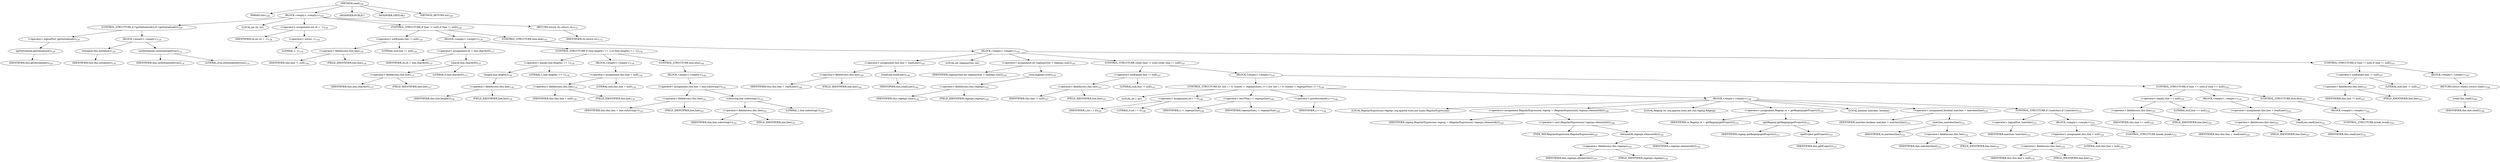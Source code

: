 digraph "read" {  
"84" [label = <(METHOD,read)<SUB>128</SUB>> ]
"8" [label = <(PARAM,this)<SUB>128</SUB>> ]
"85" [label = <(BLOCK,&lt;empty&gt;,&lt;empty&gt;)<SUB>128</SUB>> ]
"86" [label = <(CONTROL_STRUCTURE,if (!getInitialized()),if (!getInitialized()))<SUB>129</SUB>> ]
"87" [label = <(&lt;operator&gt;.logicalNot,!getInitialized())<SUB>129</SUB>> ]
"88" [label = <(getInitialized,getInitialized())<SUB>129</SUB>> ]
"7" [label = <(IDENTIFIER,this,getInitialized())<SUB>129</SUB>> ]
"89" [label = <(BLOCK,&lt;empty&gt;,&lt;empty&gt;)<SUB>129</SUB>> ]
"90" [label = <(initialize,this.initialize())<SUB>130</SUB>> ]
"9" [label = <(IDENTIFIER,this,this.initialize())<SUB>130</SUB>> ]
"91" [label = <(setInitialized,setInitialized(true))<SUB>131</SUB>> ]
"10" [label = <(IDENTIFIER,this,setInitialized(true))<SUB>131</SUB>> ]
"92" [label = <(LITERAL,true,setInitialized(true))<SUB>131</SUB>> ]
"93" [label = <(LOCAL,int ch: int)> ]
"94" [label = <(&lt;operator&gt;.assignment,int ch = -1)<SUB>134</SUB>> ]
"95" [label = <(IDENTIFIER,ch,int ch = -1)<SUB>134</SUB>> ]
"96" [label = <(&lt;operator&gt;.minus,-1)<SUB>134</SUB>> ]
"97" [label = <(LITERAL,1,-1)<SUB>134</SUB>> ]
"98" [label = <(CONTROL_STRUCTURE,if (line != null),if (line != null))<SUB>136</SUB>> ]
"99" [label = <(&lt;operator&gt;.notEquals,line != null)<SUB>136</SUB>> ]
"100" [label = <(&lt;operator&gt;.fieldAccess,this.line)<SUB>136</SUB>> ]
"101" [label = <(IDENTIFIER,this,line != null)<SUB>136</SUB>> ]
"102" [label = <(FIELD_IDENTIFIER,line,line)<SUB>136</SUB>> ]
"103" [label = <(LITERAL,null,line != null)<SUB>136</SUB>> ]
"104" [label = <(BLOCK,&lt;empty&gt;,&lt;empty&gt;)<SUB>136</SUB>> ]
"105" [label = <(&lt;operator&gt;.assignment,ch = line.charAt(0))<SUB>137</SUB>> ]
"106" [label = <(IDENTIFIER,ch,ch = line.charAt(0))<SUB>137</SUB>> ]
"107" [label = <(charAt,line.charAt(0))<SUB>137</SUB>> ]
"108" [label = <(&lt;operator&gt;.fieldAccess,this.line)<SUB>137</SUB>> ]
"109" [label = <(IDENTIFIER,this,line.charAt(0))<SUB>137</SUB>> ]
"110" [label = <(FIELD_IDENTIFIER,line,line)<SUB>137</SUB>> ]
"111" [label = <(LITERAL,0,line.charAt(0))<SUB>137</SUB>> ]
"112" [label = <(CONTROL_STRUCTURE,if (line.length() == 1),if (line.length() == 1))<SUB>138</SUB>> ]
"113" [label = <(&lt;operator&gt;.equals,line.length() == 1)<SUB>138</SUB>> ]
"114" [label = <(length,line.length())<SUB>138</SUB>> ]
"115" [label = <(&lt;operator&gt;.fieldAccess,this.line)<SUB>138</SUB>> ]
"116" [label = <(IDENTIFIER,this,line.length())<SUB>138</SUB>> ]
"117" [label = <(FIELD_IDENTIFIER,line,line)<SUB>138</SUB>> ]
"118" [label = <(LITERAL,1,line.length() == 1)<SUB>138</SUB>> ]
"119" [label = <(BLOCK,&lt;empty&gt;,&lt;empty&gt;)<SUB>138</SUB>> ]
"120" [label = <(&lt;operator&gt;.assignment,this.line = null)<SUB>139</SUB>> ]
"121" [label = <(&lt;operator&gt;.fieldAccess,this.line)<SUB>139</SUB>> ]
"122" [label = <(IDENTIFIER,this,this.line = null)<SUB>139</SUB>> ]
"123" [label = <(FIELD_IDENTIFIER,line,line)<SUB>139</SUB>> ]
"124" [label = <(LITERAL,null,this.line = null)<SUB>139</SUB>> ]
"125" [label = <(CONTROL_STRUCTURE,else,else)<SUB>140</SUB>> ]
"126" [label = <(BLOCK,&lt;empty&gt;,&lt;empty&gt;)<SUB>140</SUB>> ]
"127" [label = <(&lt;operator&gt;.assignment,this.line = line.substring(1))<SUB>141</SUB>> ]
"128" [label = <(&lt;operator&gt;.fieldAccess,this.line)<SUB>141</SUB>> ]
"129" [label = <(IDENTIFIER,this,this.line = line.substring(1))<SUB>141</SUB>> ]
"130" [label = <(FIELD_IDENTIFIER,line,line)<SUB>141</SUB>> ]
"131" [label = <(substring,line.substring(1))<SUB>141</SUB>> ]
"132" [label = <(&lt;operator&gt;.fieldAccess,this.line)<SUB>141</SUB>> ]
"133" [label = <(IDENTIFIER,this,line.substring(1))<SUB>141</SUB>> ]
"134" [label = <(FIELD_IDENTIFIER,line,line)<SUB>141</SUB>> ]
"135" [label = <(LITERAL,1,line.substring(1))<SUB>141</SUB>> ]
"136" [label = <(CONTROL_STRUCTURE,else,else)<SUB>143</SUB>> ]
"137" [label = <(BLOCK,&lt;empty&gt;,&lt;empty&gt;)<SUB>143</SUB>> ]
"138" [label = <(&lt;operator&gt;.assignment,this.line = readLine())<SUB>144</SUB>> ]
"139" [label = <(&lt;operator&gt;.fieldAccess,this.line)<SUB>144</SUB>> ]
"140" [label = <(IDENTIFIER,this,this.line = readLine())<SUB>144</SUB>> ]
"141" [label = <(FIELD_IDENTIFIER,line,line)<SUB>144</SUB>> ]
"142" [label = <(readLine,readLine())<SUB>144</SUB>> ]
"11" [label = <(IDENTIFIER,this,readLine())<SUB>144</SUB>> ]
"143" [label = <(LOCAL,int regexpsSize: int)> ]
"144" [label = <(&lt;operator&gt;.assignment,int regexpsSize = regexps.size())<SUB>145</SUB>> ]
"145" [label = <(IDENTIFIER,regexpsSize,int regexpsSize = regexps.size())<SUB>145</SUB>> ]
"146" [label = <(size,regexps.size())<SUB>145</SUB>> ]
"147" [label = <(&lt;operator&gt;.fieldAccess,this.regexps)<SUB>145</SUB>> ]
"148" [label = <(IDENTIFIER,this,regexps.size())<SUB>145</SUB>> ]
"149" [label = <(FIELD_IDENTIFIER,regexps,regexps)<SUB>145</SUB>> ]
"150" [label = <(CONTROL_STRUCTURE,while (line != null),while (line != null))<SUB>147</SUB>> ]
"151" [label = <(&lt;operator&gt;.notEquals,line != null)<SUB>147</SUB>> ]
"152" [label = <(&lt;operator&gt;.fieldAccess,this.line)<SUB>147</SUB>> ]
"153" [label = <(IDENTIFIER,this,line != null)<SUB>147</SUB>> ]
"154" [label = <(FIELD_IDENTIFIER,line,line)<SUB>147</SUB>> ]
"155" [label = <(LITERAL,null,line != null)<SUB>147</SUB>> ]
"156" [label = <(BLOCK,&lt;empty&gt;,&lt;empty&gt;)<SUB>147</SUB>> ]
"157" [label = <(CONTROL_STRUCTURE,for (int i = 0; Some(i &lt; regexpsSize); i++),for (int i = 0; Some(i &lt; regexpsSize); i++))<SUB>148</SUB>> ]
"158" [label = <(LOCAL,int i: int)> ]
"159" [label = <(&lt;operator&gt;.assignment,int i = 0)<SUB>148</SUB>> ]
"160" [label = <(IDENTIFIER,i,int i = 0)<SUB>148</SUB>> ]
"161" [label = <(LITERAL,0,int i = 0)<SUB>148</SUB>> ]
"162" [label = <(&lt;operator&gt;.lessThan,i &lt; regexpsSize)<SUB>148</SUB>> ]
"163" [label = <(IDENTIFIER,i,i &lt; regexpsSize)<SUB>148</SUB>> ]
"164" [label = <(IDENTIFIER,regexpsSize,i &lt; regexpsSize)<SUB>148</SUB>> ]
"165" [label = <(&lt;operator&gt;.postIncrement,i++)<SUB>148</SUB>> ]
"166" [label = <(IDENTIFIER,i,i++)<SUB>148</SUB>> ]
"167" [label = <(BLOCK,&lt;empty&gt;,&lt;empty&gt;)<SUB>148</SUB>> ]
"168" [label = <(LOCAL,RegularExpression regexp: org.apache.tools.ant.types.RegularExpression)> ]
"169" [label = <(&lt;operator&gt;.assignment,RegularExpression regexp = (RegularExpression) regexps.elementAt(i))<SUB>149</SUB>> ]
"170" [label = <(IDENTIFIER,regexp,RegularExpression regexp = (RegularExpression) regexps.elementAt(i))<SUB>149</SUB>> ]
"171" [label = <(&lt;operator&gt;.cast,(RegularExpression) regexps.elementAt(i))<SUB>149</SUB>> ]
"172" [label = <(TYPE_REF,RegularExpression,RegularExpression)<SUB>149</SUB>> ]
"173" [label = <(elementAt,regexps.elementAt(i))<SUB>150</SUB>> ]
"174" [label = <(&lt;operator&gt;.fieldAccess,this.regexps)<SUB>150</SUB>> ]
"175" [label = <(IDENTIFIER,this,regexps.elementAt(i))<SUB>150</SUB>> ]
"176" [label = <(FIELD_IDENTIFIER,regexps,regexps)<SUB>150</SUB>> ]
"177" [label = <(IDENTIFIER,i,regexps.elementAt(i))<SUB>150</SUB>> ]
"178" [label = <(LOCAL,Regexp re: org.apache.tools.ant.util.regexp.Regexp)> ]
"179" [label = <(&lt;operator&gt;.assignment,Regexp re = getRegexp(getProject()))<SUB>151</SUB>> ]
"180" [label = <(IDENTIFIER,re,Regexp re = getRegexp(getProject()))<SUB>151</SUB>> ]
"181" [label = <(getRegexp,getRegexp(getProject()))<SUB>151</SUB>> ]
"182" [label = <(IDENTIFIER,regexp,getRegexp(getProject()))<SUB>151</SUB>> ]
"183" [label = <(getProject,getProject())<SUB>151</SUB>> ]
"12" [label = <(IDENTIFIER,this,getProject())<SUB>151</SUB>> ]
"184" [label = <(LOCAL,boolean matches: boolean)> ]
"185" [label = <(&lt;operator&gt;.assignment,boolean matches = matches(line))<SUB>152</SUB>> ]
"186" [label = <(IDENTIFIER,matches,boolean matches = matches(line))<SUB>152</SUB>> ]
"187" [label = <(matches,matches(line))<SUB>152</SUB>> ]
"188" [label = <(IDENTIFIER,re,matches(line))<SUB>152</SUB>> ]
"189" [label = <(&lt;operator&gt;.fieldAccess,this.line)<SUB>152</SUB>> ]
"190" [label = <(IDENTIFIER,this,matches(line))<SUB>152</SUB>> ]
"191" [label = <(FIELD_IDENTIFIER,line,line)<SUB>152</SUB>> ]
"192" [label = <(CONTROL_STRUCTURE,if (!matches),if (!matches))<SUB>153</SUB>> ]
"193" [label = <(&lt;operator&gt;.logicalNot,!matches)<SUB>153</SUB>> ]
"194" [label = <(IDENTIFIER,matches,!matches)<SUB>153</SUB>> ]
"195" [label = <(BLOCK,&lt;empty&gt;,&lt;empty&gt;)<SUB>153</SUB>> ]
"196" [label = <(&lt;operator&gt;.assignment,this.line = null)<SUB>154</SUB>> ]
"197" [label = <(&lt;operator&gt;.fieldAccess,this.line)<SUB>154</SUB>> ]
"198" [label = <(IDENTIFIER,this,this.line = null)<SUB>154</SUB>> ]
"199" [label = <(FIELD_IDENTIFIER,line,line)<SUB>154</SUB>> ]
"200" [label = <(LITERAL,null,this.line = null)<SUB>154</SUB>> ]
"201" [label = <(CONTROL_STRUCTURE,break;,break;)<SUB>155</SUB>> ]
"202" [label = <(CONTROL_STRUCTURE,if (line == null),if (line == null))<SUB>159</SUB>> ]
"203" [label = <(&lt;operator&gt;.equals,line == null)<SUB>159</SUB>> ]
"204" [label = <(&lt;operator&gt;.fieldAccess,this.line)<SUB>159</SUB>> ]
"205" [label = <(IDENTIFIER,this,line == null)<SUB>159</SUB>> ]
"206" [label = <(FIELD_IDENTIFIER,line,line)<SUB>159</SUB>> ]
"207" [label = <(LITERAL,null,line == null)<SUB>159</SUB>> ]
"208" [label = <(BLOCK,&lt;empty&gt;,&lt;empty&gt;)<SUB>159</SUB>> ]
"209" [label = <(&lt;operator&gt;.assignment,this.line = readLine())<SUB>161</SUB>> ]
"210" [label = <(&lt;operator&gt;.fieldAccess,this.line)<SUB>161</SUB>> ]
"211" [label = <(IDENTIFIER,this,this.line = readLine())<SUB>161</SUB>> ]
"212" [label = <(FIELD_IDENTIFIER,line,line)<SUB>161</SUB>> ]
"213" [label = <(readLine,readLine())<SUB>161</SUB>> ]
"13" [label = <(IDENTIFIER,this,readLine())<SUB>161</SUB>> ]
"214" [label = <(CONTROL_STRUCTURE,else,else)<SUB>162</SUB>> ]
"215" [label = <(BLOCK,&lt;empty&gt;,&lt;empty&gt;)<SUB>162</SUB>> ]
"216" [label = <(CONTROL_STRUCTURE,break;,break;)<SUB>163</SUB>> ]
"217" [label = <(CONTROL_STRUCTURE,if (line != null),if (line != null))<SUB>167</SUB>> ]
"218" [label = <(&lt;operator&gt;.notEquals,line != null)<SUB>167</SUB>> ]
"219" [label = <(&lt;operator&gt;.fieldAccess,this.line)<SUB>167</SUB>> ]
"220" [label = <(IDENTIFIER,this,line != null)<SUB>167</SUB>> ]
"221" [label = <(FIELD_IDENTIFIER,line,line)<SUB>167</SUB>> ]
"222" [label = <(LITERAL,null,line != null)<SUB>167</SUB>> ]
"223" [label = <(BLOCK,&lt;empty&gt;,&lt;empty&gt;)<SUB>167</SUB>> ]
"224" [label = <(RETURN,return read();,return read();)<SUB>168</SUB>> ]
"225" [label = <(read,this.read())<SUB>168</SUB>> ]
"14" [label = <(IDENTIFIER,this,this.read())<SUB>168</SUB>> ]
"226" [label = <(RETURN,return ch;,return ch;)<SUB>172</SUB>> ]
"227" [label = <(IDENTIFIER,ch,return ch;)<SUB>172</SUB>> ]
"228" [label = <(MODIFIER,PUBLIC)> ]
"229" [label = <(MODIFIER,VIRTUAL)> ]
"230" [label = <(METHOD_RETURN,int)<SUB>128</SUB>> ]
  "84" -> "8" 
  "84" -> "85" 
  "84" -> "228" 
  "84" -> "229" 
  "84" -> "230" 
  "85" -> "86" 
  "85" -> "93" 
  "85" -> "94" 
  "85" -> "98" 
  "85" -> "226" 
  "86" -> "87" 
  "86" -> "89" 
  "87" -> "88" 
  "88" -> "7" 
  "89" -> "90" 
  "89" -> "91" 
  "90" -> "9" 
  "91" -> "10" 
  "91" -> "92" 
  "94" -> "95" 
  "94" -> "96" 
  "96" -> "97" 
  "98" -> "99" 
  "98" -> "104" 
  "98" -> "136" 
  "99" -> "100" 
  "99" -> "103" 
  "100" -> "101" 
  "100" -> "102" 
  "104" -> "105" 
  "104" -> "112" 
  "105" -> "106" 
  "105" -> "107" 
  "107" -> "108" 
  "107" -> "111" 
  "108" -> "109" 
  "108" -> "110" 
  "112" -> "113" 
  "112" -> "119" 
  "112" -> "125" 
  "113" -> "114" 
  "113" -> "118" 
  "114" -> "115" 
  "115" -> "116" 
  "115" -> "117" 
  "119" -> "120" 
  "120" -> "121" 
  "120" -> "124" 
  "121" -> "122" 
  "121" -> "123" 
  "125" -> "126" 
  "126" -> "127" 
  "127" -> "128" 
  "127" -> "131" 
  "128" -> "129" 
  "128" -> "130" 
  "131" -> "132" 
  "131" -> "135" 
  "132" -> "133" 
  "132" -> "134" 
  "136" -> "137" 
  "137" -> "138" 
  "137" -> "143" 
  "137" -> "144" 
  "137" -> "150" 
  "137" -> "217" 
  "138" -> "139" 
  "138" -> "142" 
  "139" -> "140" 
  "139" -> "141" 
  "142" -> "11" 
  "144" -> "145" 
  "144" -> "146" 
  "146" -> "147" 
  "147" -> "148" 
  "147" -> "149" 
  "150" -> "151" 
  "150" -> "156" 
  "151" -> "152" 
  "151" -> "155" 
  "152" -> "153" 
  "152" -> "154" 
  "156" -> "157" 
  "156" -> "202" 
  "157" -> "158" 
  "157" -> "159" 
  "157" -> "162" 
  "157" -> "165" 
  "157" -> "167" 
  "159" -> "160" 
  "159" -> "161" 
  "162" -> "163" 
  "162" -> "164" 
  "165" -> "166" 
  "167" -> "168" 
  "167" -> "169" 
  "167" -> "178" 
  "167" -> "179" 
  "167" -> "184" 
  "167" -> "185" 
  "167" -> "192" 
  "169" -> "170" 
  "169" -> "171" 
  "171" -> "172" 
  "171" -> "173" 
  "173" -> "174" 
  "173" -> "177" 
  "174" -> "175" 
  "174" -> "176" 
  "179" -> "180" 
  "179" -> "181" 
  "181" -> "182" 
  "181" -> "183" 
  "183" -> "12" 
  "185" -> "186" 
  "185" -> "187" 
  "187" -> "188" 
  "187" -> "189" 
  "189" -> "190" 
  "189" -> "191" 
  "192" -> "193" 
  "192" -> "195" 
  "193" -> "194" 
  "195" -> "196" 
  "195" -> "201" 
  "196" -> "197" 
  "196" -> "200" 
  "197" -> "198" 
  "197" -> "199" 
  "202" -> "203" 
  "202" -> "208" 
  "202" -> "214" 
  "203" -> "204" 
  "203" -> "207" 
  "204" -> "205" 
  "204" -> "206" 
  "208" -> "209" 
  "209" -> "210" 
  "209" -> "213" 
  "210" -> "211" 
  "210" -> "212" 
  "213" -> "13" 
  "214" -> "215" 
  "215" -> "216" 
  "217" -> "218" 
  "217" -> "223" 
  "218" -> "219" 
  "218" -> "222" 
  "219" -> "220" 
  "219" -> "221" 
  "223" -> "224" 
  "224" -> "225" 
  "225" -> "14" 
  "226" -> "227" 
}
